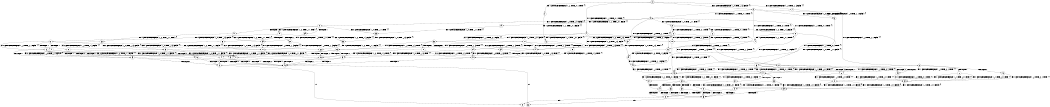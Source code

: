 digraph BCG {
size = "7, 10.5";
center = TRUE;
node [shape = circle];
0 [peripheries = 2];
0 -> 1 [label = "EX !0 !ATOMIC_EXCH_BRANCH (1, +0, TRUE, +1, 3, FALSE) !{}"];
0 -> 2 [label = "EX !1 !ATOMIC_EXCH_BRANCH (1, +1, TRUE, +0, 1, TRUE) !{}"];
0 -> 3 [label = "EX !0 !ATOMIC_EXCH_BRANCH (1, +0, TRUE, +1, 3, FALSE) !{}"];
0 -> 4 [label = "EX !1 !ATOMIC_EXCH_BRANCH (1, +1, TRUE, +0, 1, TRUE) !{}"];
1 -> 5 [label = "EX !0 !ATOMIC_EXCH_BRANCH (1, +0, TRUE, +1, 1, FALSE) !{}"];
2 -> 6 [label = "EX !1 !ATOMIC_EXCH_BRANCH (1, +1, TRUE, +0, 1, FALSE) !{}"];
3 -> 5 [label = "EX !0 !ATOMIC_EXCH_BRANCH (1, +0, TRUE, +1, 1, FALSE) !{}"];
3 -> 7 [label = "EX !1 !ATOMIC_EXCH_BRANCH (1, +1, TRUE, +0, 1, TRUE) !{}"];
3 -> 8 [label = "EX !0 !ATOMIC_EXCH_BRANCH (1, +0, TRUE, +1, 1, FALSE) !{}"];
3 -> 9 [label = "EX !1 !ATOMIC_EXCH_BRANCH (1, +1, TRUE, +0, 1, TRUE) !{}"];
4 -> 6 [label = "EX !1 !ATOMIC_EXCH_BRANCH (1, +1, TRUE, +0, 1, FALSE) !{}"];
4 -> 10 [label = "EX !0 !ATOMIC_EXCH_BRANCH (1, +0, TRUE, +1, 3, TRUE) !{}"];
4 -> 11 [label = "EX !1 !ATOMIC_EXCH_BRANCH (1, +1, TRUE, +0, 1, FALSE) !{}"];
4 -> 12 [label = "EX !0 !ATOMIC_EXCH_BRANCH (1, +0, TRUE, +1, 3, TRUE) !{}"];
5 -> 13 [label = "EX !1 !ATOMIC_EXCH_BRANCH (1, +1, TRUE, +0, 1, TRUE) !{}"];
6 -> 14 [label = "EX !0 !ATOMIC_EXCH_BRANCH (1, +0, TRUE, +1, 3, TRUE) !{}"];
7 -> 15 [label = "EX !0 !ATOMIC_EXCH_BRANCH (1, +0, TRUE, +1, 1, TRUE) !{}"];
8 -> 13 [label = "EX !1 !ATOMIC_EXCH_BRANCH (1, +1, TRUE, +0, 1, TRUE) !{}"];
8 -> 16 [label = "TERMINATE !0"];
8 -> 17 [label = "EX !1 !ATOMIC_EXCH_BRANCH (1, +1, TRUE, +0, 1, TRUE) !{}"];
8 -> 18 [label = "TERMINATE !0"];
9 -> 15 [label = "EX !0 !ATOMIC_EXCH_BRANCH (1, +0, TRUE, +1, 1, TRUE) !{}"];
9 -> 19 [label = "EX !1 !ATOMIC_EXCH_BRANCH (1, +1, TRUE, +0, 1, FALSE) !{}"];
9 -> 20 [label = "EX !0 !ATOMIC_EXCH_BRANCH (1, +0, TRUE, +1, 1, TRUE) !{}"];
9 -> 21 [label = "EX !1 !ATOMIC_EXCH_BRANCH (1, +1, TRUE, +0, 1, FALSE) !{}"];
10 -> 13 [label = "EX !1 !ATOMIC_EXCH_BRANCH (1, +1, TRUE, +0, 1, TRUE) !{}"];
11 -> 14 [label = "EX !0 !ATOMIC_EXCH_BRANCH (1, +0, TRUE, +1, 3, TRUE) !{}"];
11 -> 22 [label = "TERMINATE !1"];
11 -> 23 [label = "EX !0 !ATOMIC_EXCH_BRANCH (1, +0, TRUE, +1, 3, TRUE) !{}"];
11 -> 24 [label = "TERMINATE !1"];
12 -> 13 [label = "EX !1 !ATOMIC_EXCH_BRANCH (1, +1, TRUE, +0, 1, TRUE) !{}"];
12 -> 25 [label = "TERMINATE !0"];
12 -> 17 [label = "EX !1 !ATOMIC_EXCH_BRANCH (1, +1, TRUE, +0, 1, TRUE) !{}"];
12 -> 26 [label = "TERMINATE !0"];
13 -> 27 [label = "EX !1 !ATOMIC_EXCH_BRANCH (1, +1, TRUE, +0, 1, FALSE) !{}"];
14 -> 28 [label = "TERMINATE !0"];
15 -> 29 [label = "EX !0 !ATOMIC_EXCH_BRANCH (1, +0, TRUE, +1, 3, FALSE) !{}"];
16 -> 30 [label = "EX !1 !ATOMIC_EXCH_BRANCH (1, +1, TRUE, +0, 1, TRUE) !{}"];
17 -> 27 [label = "EX !1 !ATOMIC_EXCH_BRANCH (1, +1, TRUE, +0, 1, FALSE) !{}"];
17 -> 31 [label = "TERMINATE !0"];
17 -> 32 [label = "EX !1 !ATOMIC_EXCH_BRANCH (1, +1, TRUE, +0, 1, FALSE) !{}"];
17 -> 33 [label = "TERMINATE !0"];
18 -> 30 [label = "EX !1 !ATOMIC_EXCH_BRANCH (1, +1, TRUE, +0, 1, TRUE) !{}"];
18 -> 34 [label = "EX !1 !ATOMIC_EXCH_BRANCH (1, +1, TRUE, +0, 1, TRUE) !{}"];
19 -> 35 [label = "EX !0 !ATOMIC_EXCH_BRANCH (1, +0, TRUE, +1, 1, TRUE) !{}"];
20 -> 29 [label = "EX !0 !ATOMIC_EXCH_BRANCH (1, +0, TRUE, +1, 3, FALSE) !{}"];
20 -> 36 [label = "EX !1 !ATOMIC_EXCH_BRANCH (1, +1, TRUE, +0, 1, TRUE) !{}"];
20 -> 37 [label = "EX !0 !ATOMIC_EXCH_BRANCH (1, +0, TRUE, +1, 3, FALSE) !{}"];
20 -> 38 [label = "EX !1 !ATOMIC_EXCH_BRANCH (1, +1, TRUE, +0, 1, TRUE) !{}"];
21 -> 35 [label = "EX !0 !ATOMIC_EXCH_BRANCH (1, +0, TRUE, +1, 1, TRUE) !{}"];
21 -> 39 [label = "TERMINATE !1"];
21 -> 40 [label = "EX !0 !ATOMIC_EXCH_BRANCH (1, +0, TRUE, +1, 1, TRUE) !{}"];
21 -> 41 [label = "TERMINATE !1"];
22 -> 42 [label = "EX !0 !ATOMIC_EXCH_BRANCH (1, +0, TRUE, +1, 3, TRUE) !{}"];
23 -> 28 [label = "TERMINATE !0"];
23 -> 43 [label = "TERMINATE !1"];
23 -> 44 [label = "TERMINATE !0"];
23 -> 45 [label = "TERMINATE !1"];
24 -> 42 [label = "EX !0 !ATOMIC_EXCH_BRANCH (1, +0, TRUE, +1, 3, TRUE) !{}"];
24 -> 46 [label = "EX !0 !ATOMIC_EXCH_BRANCH (1, +0, TRUE, +1, 3, TRUE) !{}"];
25 -> 30 [label = "EX !1 !ATOMIC_EXCH_BRANCH (1, +1, TRUE, +0, 1, TRUE) !{}"];
26 -> 30 [label = "EX !1 !ATOMIC_EXCH_BRANCH (1, +1, TRUE, +0, 1, TRUE) !{}"];
26 -> 34 [label = "EX !1 !ATOMIC_EXCH_BRANCH (1, +1, TRUE, +0, 1, TRUE) !{}"];
27 -> 47 [label = "TERMINATE !0"];
28 -> 48 [label = "TERMINATE !1"];
29 -> 49 [label = "EX !0 !ATOMIC_EXCH_BRANCH (1, +0, TRUE, +1, 1, FALSE) !{}"];
30 -> 50 [label = "EX !1 !ATOMIC_EXCH_BRANCH (1, +1, TRUE, +0, 1, FALSE) !{}"];
31 -> 50 [label = "EX !1 !ATOMIC_EXCH_BRANCH (1, +1, TRUE, +0, 1, FALSE) !{}"];
32 -> 47 [label = "TERMINATE !0"];
32 -> 51 [label = "TERMINATE !1"];
32 -> 52 [label = "TERMINATE !0"];
32 -> 53 [label = "TERMINATE !1"];
33 -> 50 [label = "EX !1 !ATOMIC_EXCH_BRANCH (1, +1, TRUE, +0, 1, FALSE) !{}"];
33 -> 54 [label = "EX !1 !ATOMIC_EXCH_BRANCH (1, +1, TRUE, +0, 1, FALSE) !{}"];
34 -> 50 [label = "EX !1 !ATOMIC_EXCH_BRANCH (1, +1, TRUE, +0, 1, FALSE) !{}"];
34 -> 54 [label = "EX !1 !ATOMIC_EXCH_BRANCH (1, +1, TRUE, +0, 1, FALSE) !{}"];
35 -> 55 [label = "EX !0 !ATOMIC_EXCH_BRANCH (1, +0, TRUE, +1, 3, FALSE) !{}"];
36 -> 10 [label = "EX !0 !ATOMIC_EXCH_BRANCH (1, +0, TRUE, +1, 3, TRUE) !{}"];
37 -> 49 [label = "EX !0 !ATOMIC_EXCH_BRANCH (1, +0, TRUE, +1, 1, FALSE) !{}"];
37 -> 7 [label = "EX !1 !ATOMIC_EXCH_BRANCH (1, +1, TRUE, +0, 1, TRUE) !{}"];
37 -> 56 [label = "EX !0 !ATOMIC_EXCH_BRANCH (1, +0, TRUE, +1, 1, FALSE) !{}"];
37 -> 9 [label = "EX !1 !ATOMIC_EXCH_BRANCH (1, +1, TRUE, +0, 1, TRUE) !{}"];
38 -> 10 [label = "EX !0 !ATOMIC_EXCH_BRANCH (1, +0, TRUE, +1, 3, TRUE) !{}"];
38 -> 57 [label = "EX !1 !ATOMIC_EXCH_BRANCH (1, +1, TRUE, +0, 1, FALSE) !{}"];
38 -> 12 [label = "EX !0 !ATOMIC_EXCH_BRANCH (1, +0, TRUE, +1, 3, TRUE) !{}"];
38 -> 58 [label = "EX !1 !ATOMIC_EXCH_BRANCH (1, +1, TRUE, +0, 1, FALSE) !{}"];
39 -> 59 [label = "EX !0 !ATOMIC_EXCH_BRANCH (1, +0, TRUE, +1, 1, TRUE) !{}"];
40 -> 55 [label = "EX !0 !ATOMIC_EXCH_BRANCH (1, +0, TRUE, +1, 3, FALSE) !{}"];
40 -> 60 [label = "TERMINATE !1"];
40 -> 61 [label = "EX !0 !ATOMIC_EXCH_BRANCH (1, +0, TRUE, +1, 3, FALSE) !{}"];
40 -> 62 [label = "TERMINATE !1"];
41 -> 59 [label = "EX !0 !ATOMIC_EXCH_BRANCH (1, +0, TRUE, +1, 1, TRUE) !{}"];
41 -> 63 [label = "EX !0 !ATOMIC_EXCH_BRANCH (1, +0, TRUE, +1, 1, TRUE) !{}"];
42 -> 48 [label = "TERMINATE !0"];
43 -> 48 [label = "TERMINATE !0"];
44 -> 48 [label = "TERMINATE !1"];
44 -> 64 [label = "TERMINATE !1"];
45 -> 48 [label = "TERMINATE !0"];
45 -> 64 [label = "TERMINATE !0"];
46 -> 48 [label = "TERMINATE !0"];
46 -> 64 [label = "TERMINATE !0"];
47 -> 65 [label = "TERMINATE !1"];
48 -> 66 [label = "exit"];
49 -> 13 [label = "EX !1 !ATOMIC_EXCH_BRANCH (1, +1, TRUE, +0, 1, TRUE) !{}"];
50 -> 65 [label = "TERMINATE !1"];
51 -> 65 [label = "TERMINATE !0"];
52 -> 65 [label = "TERMINATE !1"];
52 -> 67 [label = "TERMINATE !1"];
53 -> 65 [label = "TERMINATE !0"];
53 -> 67 [label = "TERMINATE !0"];
54 -> 65 [label = "TERMINATE !1"];
54 -> 67 [label = "TERMINATE !1"];
55 -> 68 [label = "EX !0 !ATOMIC_EXCH_BRANCH (1, +0, TRUE, +1, 1, FALSE) !{}"];
56 -> 13 [label = "EX !1 !ATOMIC_EXCH_BRANCH (1, +1, TRUE, +0, 1, TRUE) !{}"];
56 -> 25 [label = "TERMINATE !0"];
56 -> 17 [label = "EX !1 !ATOMIC_EXCH_BRANCH (1, +1, TRUE, +0, 1, TRUE) !{}"];
56 -> 26 [label = "TERMINATE !0"];
57 -> 14 [label = "EX !0 !ATOMIC_EXCH_BRANCH (1, +0, TRUE, +1, 3, TRUE) !{}"];
58 -> 14 [label = "EX !0 !ATOMIC_EXCH_BRANCH (1, +0, TRUE, +1, 3, TRUE) !{}"];
58 -> 69 [label = "TERMINATE !1"];
58 -> 23 [label = "EX !0 !ATOMIC_EXCH_BRANCH (1, +0, TRUE, +1, 3, TRUE) !{}"];
58 -> 70 [label = "TERMINATE !1"];
59 -> 71 [label = "EX !0 !ATOMIC_EXCH_BRANCH (1, +0, TRUE, +1, 3, FALSE) !{}"];
60 -> 71 [label = "EX !0 !ATOMIC_EXCH_BRANCH (1, +0, TRUE, +1, 3, FALSE) !{}"];
61 -> 68 [label = "EX !0 !ATOMIC_EXCH_BRANCH (1, +0, TRUE, +1, 1, FALSE) !{}"];
61 -> 72 [label = "TERMINATE !1"];
61 -> 73 [label = "EX !0 !ATOMIC_EXCH_BRANCH (1, +0, TRUE, +1, 1, FALSE) !{}"];
61 -> 74 [label = "TERMINATE !1"];
62 -> 71 [label = "EX !0 !ATOMIC_EXCH_BRANCH (1, +0, TRUE, +1, 3, FALSE) !{}"];
62 -> 75 [label = "EX !0 !ATOMIC_EXCH_BRANCH (1, +0, TRUE, +1, 3, FALSE) !{}"];
63 -> 71 [label = "EX !0 !ATOMIC_EXCH_BRANCH (1, +0, TRUE, +1, 3, FALSE) !{}"];
63 -> 75 [label = "EX !0 !ATOMIC_EXCH_BRANCH (1, +0, TRUE, +1, 3, FALSE) !{}"];
64 -> 76 [label = "exit"];
65 -> 66 [label = "exit"];
67 -> 76 [label = "exit"];
68 -> 28 [label = "TERMINATE !0"];
69 -> 42 [label = "EX !0 !ATOMIC_EXCH_BRANCH (1, +0, TRUE, +1, 3, TRUE) !{}"];
70 -> 42 [label = "EX !0 !ATOMIC_EXCH_BRANCH (1, +0, TRUE, +1, 3, TRUE) !{}"];
70 -> 46 [label = "EX !0 !ATOMIC_EXCH_BRANCH (1, +0, TRUE, +1, 3, TRUE) !{}"];
71 -> 77 [label = "EX !0 !ATOMIC_EXCH_BRANCH (1, +0, TRUE, +1, 1, FALSE) !{}"];
72 -> 77 [label = "EX !0 !ATOMIC_EXCH_BRANCH (1, +0, TRUE, +1, 1, FALSE) !{}"];
73 -> 28 [label = "TERMINATE !0"];
73 -> 43 [label = "TERMINATE !1"];
73 -> 44 [label = "TERMINATE !0"];
73 -> 45 [label = "TERMINATE !1"];
74 -> 77 [label = "EX !0 !ATOMIC_EXCH_BRANCH (1, +0, TRUE, +1, 1, FALSE) !{}"];
74 -> 78 [label = "EX !0 !ATOMIC_EXCH_BRANCH (1, +0, TRUE, +1, 1, FALSE) !{}"];
75 -> 77 [label = "EX !0 !ATOMIC_EXCH_BRANCH (1, +0, TRUE, +1, 1, FALSE) !{}"];
75 -> 78 [label = "EX !0 !ATOMIC_EXCH_BRANCH (1, +0, TRUE, +1, 1, FALSE) !{}"];
77 -> 48 [label = "TERMINATE !0"];
78 -> 48 [label = "TERMINATE !0"];
78 -> 64 [label = "TERMINATE !0"];
}
